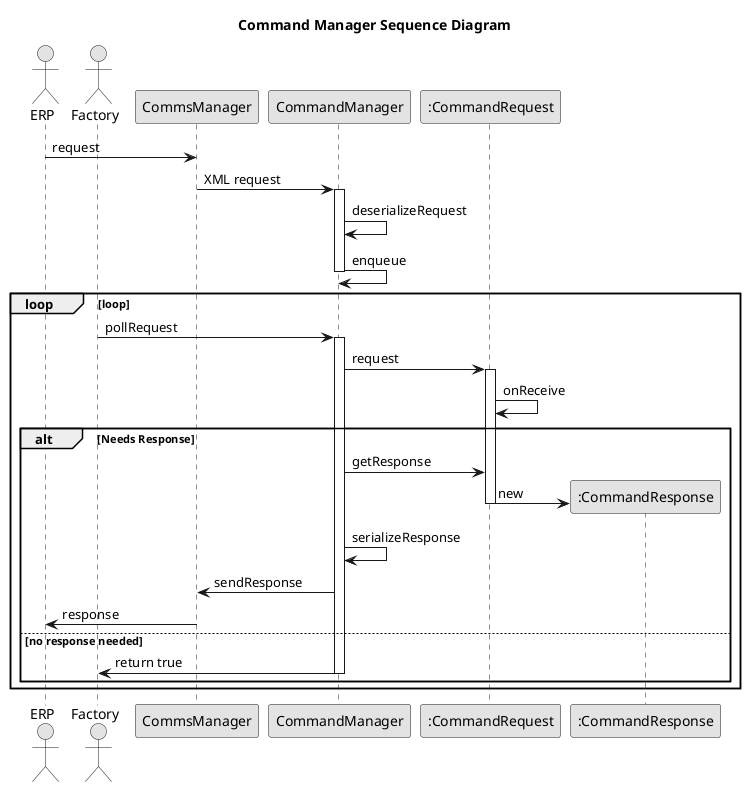 @startuml

skinparam linetype ortho
skinparam Monochrome true
skinparam classAttributeIconSize 0

title Command Manager Sequence Diagram

Actor ERP
Actor Factory
ERP ->CommsManager: request
CommsManager ->CommandManager: XML request
activate CommandManager

CommandManager->CommandManager: deserializeRequest

CommandManager->CommandManager: enqueue
deactivate CommandManager

loop loop


Factory->CommandManager: pollRequest
activate CommandManager

CommandManager->":CommandRequest": request
activate ":CommandRequest"

":CommandRequest"->":CommandRequest": onReceive

alt  Needs Response
    CommandManager->":CommandRequest": getResponse

    Create ":CommandResponse"
    ":CommandRequest"->":CommandResponse": new 
    deactivate ":CommandRequest"



    CommandManager->CommandManager: serializeResponse
    CommandManager->CommsManager: sendResponse
    CommsManager ->ERP: response



    else no response needed
        CommandManager->Factory: return true
        deactivate CommandManager

end

end


@enduml